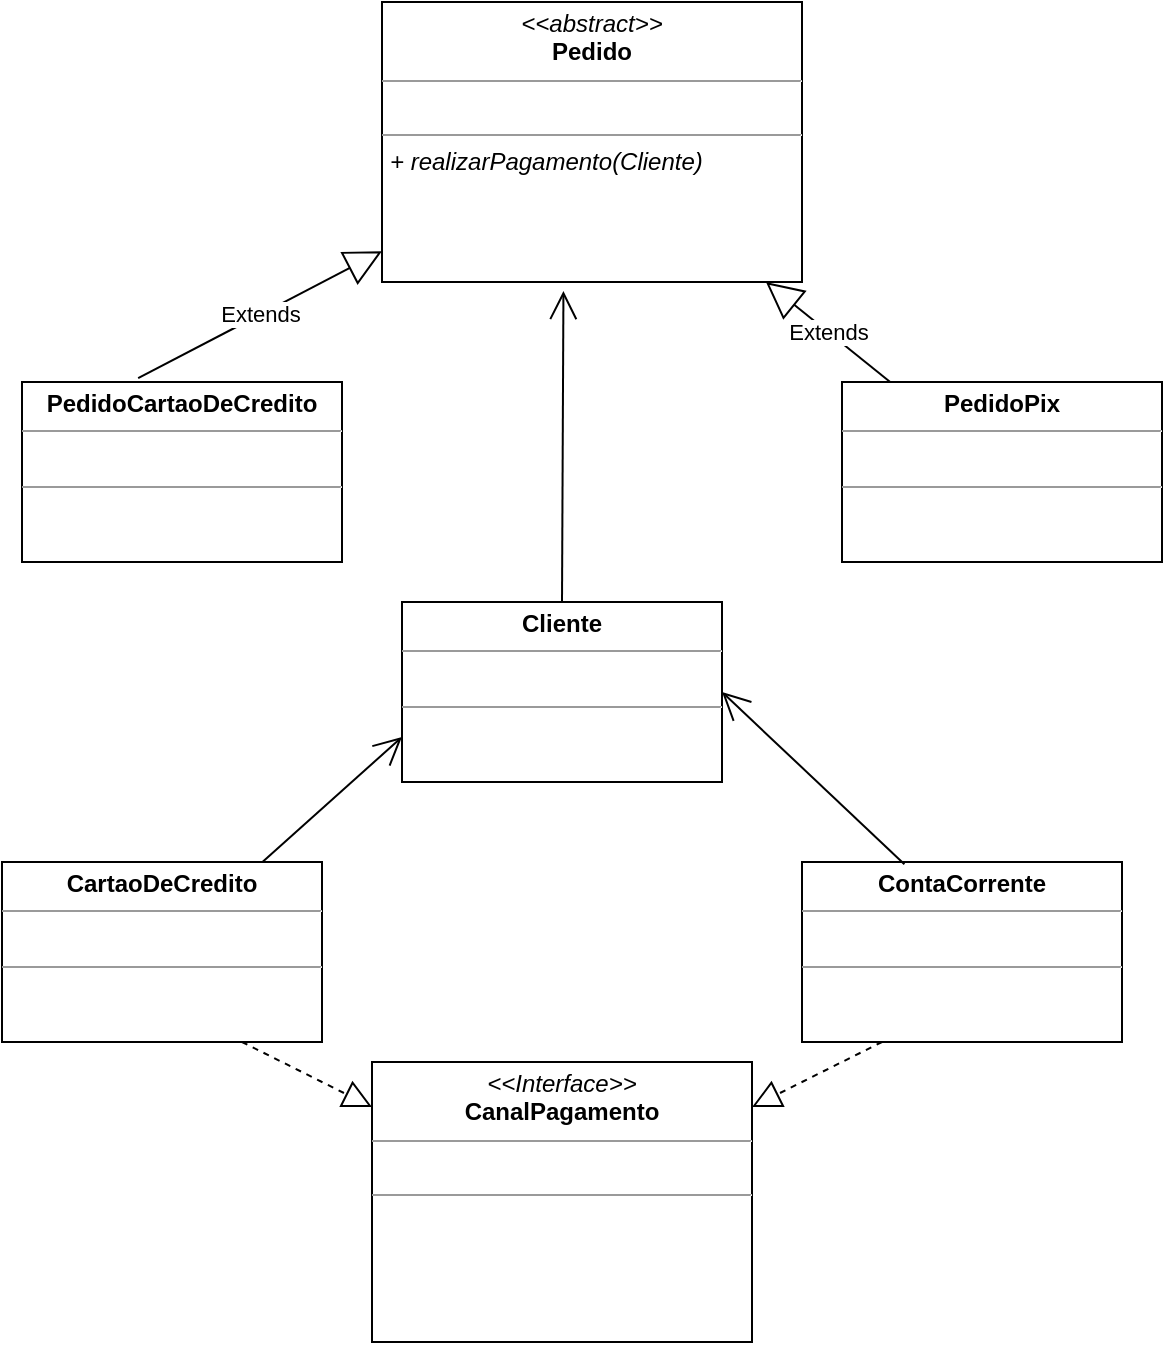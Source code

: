 <mxfile version="20.7.2" type="github">
  <diagram id="ME4VHk3bTkgOneGLz0sT" name="Página-1">
    <mxGraphModel dx="1134" dy="677" grid="1" gridSize="10" guides="1" tooltips="1" connect="1" arrows="1" fold="1" page="1" pageScale="1" pageWidth="827" pageHeight="1169" math="0" shadow="0">
      <root>
        <mxCell id="0" />
        <mxCell id="1" parent="0" />
        <mxCell id="QOBzbQ3MrIL9g3vrHkVt-5" value="&lt;p style=&quot;margin:0px;margin-top:4px;text-align:center;&quot;&gt;&lt;i&gt;&amp;lt;&amp;lt;abstract&amp;gt;&amp;gt;&lt;/i&gt;&lt;br&gt;&lt;b&gt;Pedido&lt;/b&gt;&lt;/p&gt;&lt;hr size=&quot;1&quot;&gt;&lt;p style=&quot;margin:0px;margin-left:4px;&quot;&gt;&lt;br&gt;&lt;/p&gt;&lt;hr size=&quot;1&quot;&gt;&lt;p style=&quot;margin:0px;margin-left:4px;&quot;&gt;&lt;i&gt;+ realizarPagamento(Cliente)&lt;/i&gt;&lt;br&gt;&lt;/p&gt;" style="verticalAlign=top;align=left;overflow=fill;fontSize=12;fontFamily=Helvetica;html=1;" vertex="1" parent="1">
          <mxGeometry x="320" y="30" width="210" height="140" as="geometry" />
        </mxCell>
        <mxCell id="QOBzbQ3MrIL9g3vrHkVt-6" value="&lt;p style=&quot;margin:0px;margin-top:4px;text-align:center;&quot;&gt;&lt;b&gt;PedidoPix&lt;/b&gt;&lt;/p&gt;&lt;hr size=&quot;1&quot;&gt;&lt;p style=&quot;margin:0px;margin-left:4px;&quot;&gt;&lt;br&gt;&lt;/p&gt;&lt;hr size=&quot;1&quot;&gt;&lt;p style=&quot;margin:0px;margin-left:4px;&quot;&gt;&lt;br&gt;&lt;/p&gt;" style="verticalAlign=top;align=left;overflow=fill;fontSize=12;fontFamily=Helvetica;html=1;" vertex="1" parent="1">
          <mxGeometry x="550" y="220" width="160" height="90" as="geometry" />
        </mxCell>
        <mxCell id="QOBzbQ3MrIL9g3vrHkVt-7" value="&lt;p style=&quot;margin:0px;margin-top:4px;text-align:center;&quot;&gt;&lt;b&gt;PedidoCartaoDeCredito&lt;/b&gt;&lt;/p&gt;&lt;hr size=&quot;1&quot;&gt;&lt;p style=&quot;margin:0px;margin-left:4px;&quot;&gt;&lt;br&gt;&lt;/p&gt;&lt;hr size=&quot;1&quot;&gt;&lt;p style=&quot;margin:0px;margin-left:4px;&quot;&gt;&lt;br&gt;&lt;/p&gt;" style="verticalAlign=top;align=left;overflow=fill;fontSize=12;fontFamily=Helvetica;html=1;" vertex="1" parent="1">
          <mxGeometry x="140" y="220" width="160" height="90" as="geometry" />
        </mxCell>
        <mxCell id="QOBzbQ3MrIL9g3vrHkVt-8" value="Extends" style="endArrow=block;endSize=16;endFill=0;html=1;rounded=0;exitX=0.363;exitY=-0.022;exitDx=0;exitDy=0;exitPerimeter=0;" edge="1" parent="1" source="QOBzbQ3MrIL9g3vrHkVt-7" target="QOBzbQ3MrIL9g3vrHkVt-5">
          <mxGeometry width="160" relative="1" as="geometry">
            <mxPoint x="170" y="160" as="sourcePoint" />
            <mxPoint x="330" y="160" as="targetPoint" />
          </mxGeometry>
        </mxCell>
        <mxCell id="QOBzbQ3MrIL9g3vrHkVt-9" value="Extends" style="endArrow=block;endSize=16;endFill=0;html=1;rounded=0;" edge="1" parent="1" source="QOBzbQ3MrIL9g3vrHkVt-6" target="QOBzbQ3MrIL9g3vrHkVt-5">
          <mxGeometry width="160" relative="1" as="geometry">
            <mxPoint x="610" y="140" as="sourcePoint" />
            <mxPoint x="770" y="140" as="targetPoint" />
          </mxGeometry>
        </mxCell>
        <mxCell id="QOBzbQ3MrIL9g3vrHkVt-10" value="&lt;p style=&quot;margin:0px;margin-top:4px;text-align:center;&quot;&gt;&lt;b&gt;Cliente&lt;/b&gt;&lt;/p&gt;&lt;hr size=&quot;1&quot;&gt;&lt;p style=&quot;margin:0px;margin-left:4px;&quot;&gt;&lt;br&gt;&lt;/p&gt;&lt;hr size=&quot;1&quot;&gt;&lt;p style=&quot;margin:0px;margin-left:4px;&quot;&gt;&lt;br&gt;&lt;/p&gt;" style="verticalAlign=top;align=left;overflow=fill;fontSize=12;fontFamily=Helvetica;html=1;" vertex="1" parent="1">
          <mxGeometry x="330" y="330" width="160" height="90" as="geometry" />
        </mxCell>
        <mxCell id="QOBzbQ3MrIL9g3vrHkVt-11" value="" style="endArrow=open;endFill=1;endSize=12;html=1;rounded=0;exitX=0.5;exitY=0;exitDx=0;exitDy=0;entryX=0.432;entryY=1.032;entryDx=0;entryDy=0;entryPerimeter=0;" edge="1" parent="1" source="QOBzbQ3MrIL9g3vrHkVt-10" target="QOBzbQ3MrIL9g3vrHkVt-5">
          <mxGeometry width="160" relative="1" as="geometry">
            <mxPoint x="380" y="260" as="sourcePoint" />
            <mxPoint x="540" y="260" as="targetPoint" />
          </mxGeometry>
        </mxCell>
        <mxCell id="QOBzbQ3MrIL9g3vrHkVt-12" value="&lt;p style=&quot;margin:0px;margin-top:4px;text-align:center;&quot;&gt;&lt;b&gt;CartaoDeCredito&lt;/b&gt;&lt;/p&gt;&lt;hr size=&quot;1&quot;&gt;&lt;p style=&quot;margin:0px;margin-left:4px;&quot;&gt;&lt;br&gt;&lt;/p&gt;&lt;hr size=&quot;1&quot;&gt;&lt;p style=&quot;margin:0px;margin-left:4px;&quot;&gt;&lt;br&gt;&lt;/p&gt;" style="verticalAlign=top;align=left;overflow=fill;fontSize=12;fontFamily=Helvetica;html=1;" vertex="1" parent="1">
          <mxGeometry x="130" y="460" width="160" height="90" as="geometry" />
        </mxCell>
        <mxCell id="QOBzbQ3MrIL9g3vrHkVt-13" value="&lt;p style=&quot;margin:0px;margin-top:4px;text-align:center;&quot;&gt;&lt;b&gt;ContaCorrente&lt;/b&gt;&lt;/p&gt;&lt;hr size=&quot;1&quot;&gt;&lt;p style=&quot;margin:0px;margin-left:4px;&quot;&gt;&lt;br&gt;&lt;/p&gt;&lt;hr size=&quot;1&quot;&gt;&lt;p style=&quot;margin:0px;margin-left:4px;&quot;&gt;&lt;br&gt;&lt;/p&gt;" style="verticalAlign=top;align=left;overflow=fill;fontSize=12;fontFamily=Helvetica;html=1;" vertex="1" parent="1">
          <mxGeometry x="530" y="460" width="160" height="90" as="geometry" />
        </mxCell>
        <mxCell id="QOBzbQ3MrIL9g3vrHkVt-16" value="" style="endArrow=open;endFill=1;endSize=12;html=1;rounded=0;entryX=0;entryY=0.75;entryDx=0;entryDy=0;" edge="1" parent="1" source="QOBzbQ3MrIL9g3vrHkVt-12" target="QOBzbQ3MrIL9g3vrHkVt-10">
          <mxGeometry width="160" relative="1" as="geometry">
            <mxPoint x="130" y="400" as="sourcePoint" />
            <mxPoint x="290" y="400" as="targetPoint" />
          </mxGeometry>
        </mxCell>
        <mxCell id="QOBzbQ3MrIL9g3vrHkVt-17" value="" style="endArrow=open;endFill=1;endSize=12;html=1;rounded=0;entryX=1;entryY=0.5;entryDx=0;entryDy=0;exitX=0.32;exitY=0.012;exitDx=0;exitDy=0;exitPerimeter=0;" edge="1" parent="1" source="QOBzbQ3MrIL9g3vrHkVt-13" target="QOBzbQ3MrIL9g3vrHkVt-10">
          <mxGeometry width="160" relative="1" as="geometry">
            <mxPoint x="540.003" y="432.5" as="sourcePoint" />
            <mxPoint x="609.77" y="370" as="targetPoint" />
          </mxGeometry>
        </mxCell>
        <mxCell id="QOBzbQ3MrIL9g3vrHkVt-18" value="&lt;p style=&quot;margin:0px;margin-top:4px;text-align:center;&quot;&gt;&lt;i&gt;&amp;lt;&amp;lt;Interface&amp;gt;&amp;gt;&lt;/i&gt;&lt;br&gt;&lt;b&gt;CanalPagamento&lt;/b&gt;&lt;/p&gt;&lt;hr size=&quot;1&quot;&gt;&lt;p style=&quot;margin:0px;margin-left:4px;&quot;&gt;&lt;br&gt;&lt;/p&gt;&lt;hr size=&quot;1&quot;&gt;&lt;p style=&quot;margin:0px;margin-left:4px;&quot;&gt;&lt;br&gt;&lt;/p&gt;" style="verticalAlign=top;align=left;overflow=fill;fontSize=12;fontFamily=Helvetica;html=1;" vertex="1" parent="1">
          <mxGeometry x="315" y="560" width="190" height="140" as="geometry" />
        </mxCell>
        <mxCell id="QOBzbQ3MrIL9g3vrHkVt-19" value="" style="endArrow=block;dashed=1;endFill=0;endSize=12;html=1;rounded=0;exitX=0.75;exitY=1;exitDx=0;exitDy=0;" edge="1" parent="1" source="QOBzbQ3MrIL9g3vrHkVt-12" target="QOBzbQ3MrIL9g3vrHkVt-18">
          <mxGeometry width="160" relative="1" as="geometry">
            <mxPoint x="100" y="600" as="sourcePoint" />
            <mxPoint x="260" y="600" as="targetPoint" />
          </mxGeometry>
        </mxCell>
        <mxCell id="QOBzbQ3MrIL9g3vrHkVt-20" value="" style="endArrow=block;dashed=1;endFill=0;endSize=12;html=1;rounded=0;exitX=0.25;exitY=1;exitDx=0;exitDy=0;" edge="1" parent="1" source="QOBzbQ3MrIL9g3vrHkVt-13" target="QOBzbQ3MrIL9g3vrHkVt-18">
          <mxGeometry width="160" relative="1" as="geometry">
            <mxPoint x="600" y="600" as="sourcePoint" />
            <mxPoint x="760" y="600" as="targetPoint" />
          </mxGeometry>
        </mxCell>
      </root>
    </mxGraphModel>
  </diagram>
</mxfile>
